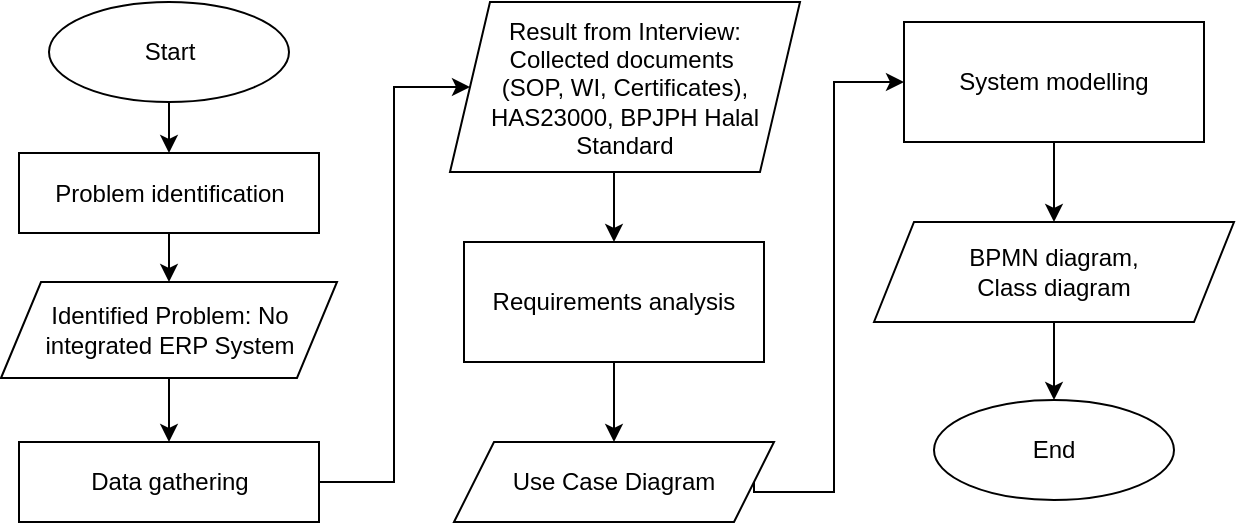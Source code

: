 <mxfile version="20.5.1" type="github">
  <diagram id="9HLhW9o5Pn7bnSsW2eLf" name="Page-1">
    <mxGraphModel dx="716" dy="384" grid="1" gridSize="10" guides="1" tooltips="1" connect="1" arrows="1" fold="1" page="1" pageScale="1" pageWidth="850" pageHeight="1100" math="0" shadow="0">
      <root>
        <mxCell id="0" />
        <mxCell id="1" parent="0" />
        <mxCell id="6f0CiBEKn8yLZkK9ElFh-1" style="edgeStyle=orthogonalEdgeStyle;rounded=0;orthogonalLoop=1;jettySize=auto;html=1;exitX=0.5;exitY=1;exitDx=0;exitDy=0;entryX=0.5;entryY=0;entryDx=0;entryDy=0;" edge="1" parent="1" source="5jKje8F0iwKBfb8MLztT-1" target="QO4rlRn4ormpGyIfw06d-1">
          <mxGeometry relative="1" as="geometry" />
        </mxCell>
        <mxCell id="5jKje8F0iwKBfb8MLztT-1" value="Problem identification" style="rounded=0;whiteSpace=wrap;html=1;" parent="1" vertex="1">
          <mxGeometry x="122.5" y="335.5" width="150" height="40" as="geometry" />
        </mxCell>
        <mxCell id="5jKje8F0iwKBfb8MLztT-18" style="edgeStyle=orthogonalEdgeStyle;rounded=0;orthogonalLoop=1;jettySize=auto;html=1;exitX=0.5;exitY=1;exitDx=0;exitDy=0;entryX=0.5;entryY=0;entryDx=0;entryDy=0;" parent="1" source="5jKje8F0iwKBfb8MLztT-3" target="5jKje8F0iwKBfb8MLztT-1" edge="1">
          <mxGeometry relative="1" as="geometry" />
        </mxCell>
        <mxCell id="5jKje8F0iwKBfb8MLztT-3" value="Start" style="ellipse;whiteSpace=wrap;html=1;" parent="1" vertex="1">
          <mxGeometry x="137.5" y="260" width="120" height="50" as="geometry" />
        </mxCell>
        <mxCell id="5jKje8F0iwKBfb8MLztT-23" style="edgeStyle=orthogonalEdgeStyle;rounded=0;orthogonalLoop=1;jettySize=auto;html=1;exitX=0.5;exitY=1;exitDx=0;exitDy=0;entryX=0.5;entryY=0;entryDx=0;entryDy=0;" parent="1" source="5jKje8F0iwKBfb8MLztT-6" target="5jKje8F0iwKBfb8MLztT-11" edge="1">
          <mxGeometry relative="1" as="geometry" />
        </mxCell>
        <mxCell id="5jKje8F0iwKBfb8MLztT-6" value="&lt;div&gt;Result from Interview:&lt;/div&gt;&lt;div&gt;Collected documents&amp;nbsp;&lt;/div&gt;&lt;div&gt;(SOP, WI, Certificates),&lt;/div&gt;&lt;div&gt;HAS23000, BPJPH Halal&lt;/div&gt;&lt;div&gt;Standard&lt;/div&gt;" style="shape=parallelogram;perimeter=parallelogramPerimeter;whiteSpace=wrap;html=1;fixedSize=1;" parent="1" vertex="1">
          <mxGeometry x="338" y="260" width="175" height="85" as="geometry" />
        </mxCell>
        <mxCell id="MADARz1DKEBDf_-bVmnu-5" style="edgeStyle=orthogonalEdgeStyle;rounded=0;orthogonalLoop=1;jettySize=auto;html=1;exitX=0.5;exitY=1;exitDx=0;exitDy=0;entryX=0.5;entryY=0;entryDx=0;entryDy=0;" parent="1" source="5jKje8F0iwKBfb8MLztT-7" target="5jKje8F0iwKBfb8MLztT-9" edge="1">
          <mxGeometry relative="1" as="geometry" />
        </mxCell>
        <mxCell id="5jKje8F0iwKBfb8MLztT-7" value="System modelling" style="rounded=0;whiteSpace=wrap;html=1;" parent="1" vertex="1">
          <mxGeometry x="565" y="270" width="150" height="60" as="geometry" />
        </mxCell>
        <mxCell id="MADARz1DKEBDf_-bVmnu-9" style="edgeStyle=orthogonalEdgeStyle;rounded=0;orthogonalLoop=1;jettySize=auto;html=1;exitX=0.5;exitY=1;exitDx=0;exitDy=0;entryX=0.5;entryY=0;entryDx=0;entryDy=0;" parent="1" source="5jKje8F0iwKBfb8MLztT-9" target="5jKje8F0iwKBfb8MLztT-16" edge="1">
          <mxGeometry relative="1" as="geometry" />
        </mxCell>
        <mxCell id="5jKje8F0iwKBfb8MLztT-9" value="&lt;div&gt;BPMN diagram,&lt;/div&gt;&lt;div&gt;Class diagram&lt;/div&gt;" style="shape=parallelogram;perimeter=parallelogramPerimeter;whiteSpace=wrap;html=1;fixedSize=1;" parent="1" vertex="1">
          <mxGeometry x="550" y="370" width="180" height="50" as="geometry" />
        </mxCell>
        <mxCell id="MADARz1DKEBDf_-bVmnu-3" style="edgeStyle=orthogonalEdgeStyle;rounded=0;orthogonalLoop=1;jettySize=auto;html=1;exitX=0.5;exitY=1;exitDx=0;exitDy=0;entryX=0.5;entryY=0;entryDx=0;entryDy=0;" parent="1" source="5jKje8F0iwKBfb8MLztT-11" target="5jKje8F0iwKBfb8MLztT-12" edge="1">
          <mxGeometry relative="1" as="geometry" />
        </mxCell>
        <mxCell id="5jKje8F0iwKBfb8MLztT-11" value="Requirements analysis" style="rounded=0;whiteSpace=wrap;html=1;" parent="1" vertex="1">
          <mxGeometry x="345" y="380" width="150" height="60" as="geometry" />
        </mxCell>
        <mxCell id="MADARz1DKEBDf_-bVmnu-2" style="edgeStyle=orthogonalEdgeStyle;rounded=0;orthogonalLoop=1;jettySize=auto;html=1;exitX=1;exitY=0.5;exitDx=0;exitDy=0;" parent="1" source="5jKje8F0iwKBfb8MLztT-12" target="5jKje8F0iwKBfb8MLztT-7" edge="1">
          <mxGeometry relative="1" as="geometry">
            <Array as="points">
              <mxPoint x="490" y="505" />
              <mxPoint x="530" y="505" />
              <mxPoint x="530" y="300" />
            </Array>
          </mxGeometry>
        </mxCell>
        <mxCell id="5jKje8F0iwKBfb8MLztT-12" value="&lt;div&gt;Use Case Diagram&lt;/div&gt;" style="shape=parallelogram;perimeter=parallelogramPerimeter;whiteSpace=wrap;html=1;fixedSize=1;" parent="1" vertex="1">
          <mxGeometry x="340" y="480" width="160" height="40" as="geometry" />
        </mxCell>
        <mxCell id="5jKje8F0iwKBfb8MLztT-16" value="End" style="ellipse;whiteSpace=wrap;html=1;" parent="1" vertex="1">
          <mxGeometry x="580" y="459" width="120" height="50" as="geometry" />
        </mxCell>
        <mxCell id="MADARz1DKEBDf_-bVmnu-8" style="edgeStyle=orthogonalEdgeStyle;rounded=0;orthogonalLoop=1;jettySize=auto;html=1;exitX=1;exitY=0.5;exitDx=0;exitDy=0;entryX=0;entryY=0.5;entryDx=0;entryDy=0;" parent="1" source="5jKje8F0iwKBfb8MLztT-20" target="5jKje8F0iwKBfb8MLztT-6" edge="1">
          <mxGeometry relative="1" as="geometry">
            <Array as="points">
              <mxPoint x="310" y="500" />
              <mxPoint x="310" y="303" />
            </Array>
          </mxGeometry>
        </mxCell>
        <mxCell id="5jKje8F0iwKBfb8MLztT-20" value="Data gathering" style="rounded=0;whiteSpace=wrap;html=1;" parent="1" vertex="1">
          <mxGeometry x="122.5" y="480" width="150" height="40" as="geometry" />
        </mxCell>
        <mxCell id="QO4rlRn4ormpGyIfw06d-3" style="edgeStyle=orthogonalEdgeStyle;rounded=0;orthogonalLoop=1;jettySize=auto;html=1;exitX=0.5;exitY=1;exitDx=0;exitDy=0;entryX=0.5;entryY=0;entryDx=0;entryDy=0;" parent="1" source="QO4rlRn4ormpGyIfw06d-1" target="5jKje8F0iwKBfb8MLztT-20" edge="1">
          <mxGeometry relative="1" as="geometry" />
        </mxCell>
        <mxCell id="QO4rlRn4ormpGyIfw06d-1" value="Identified Problem: No integrated ERP System" style="shape=parallelogram;perimeter=parallelogramPerimeter;whiteSpace=wrap;html=1;fixedSize=1;" parent="1" vertex="1">
          <mxGeometry x="113.5" y="400" width="168" height="48" as="geometry" />
        </mxCell>
      </root>
    </mxGraphModel>
  </diagram>
</mxfile>
